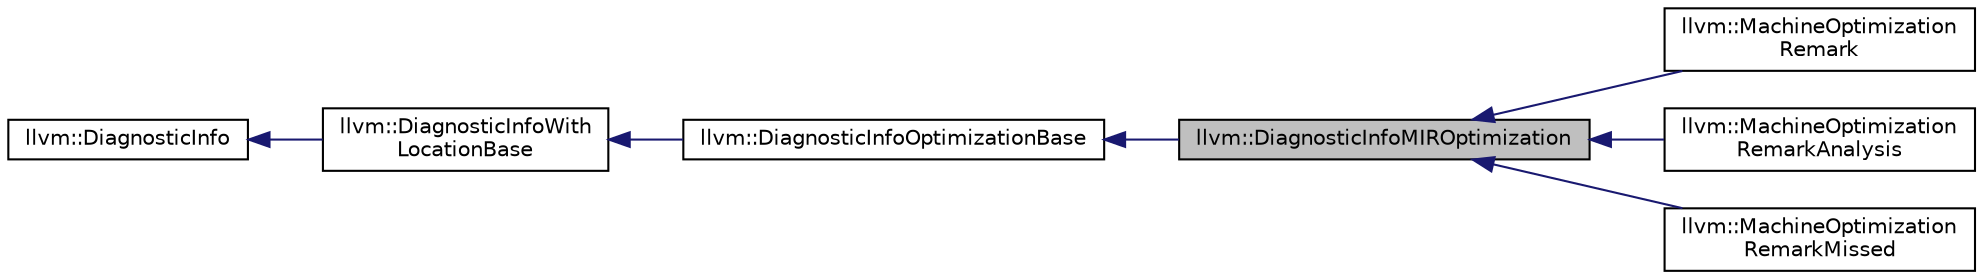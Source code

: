 digraph "llvm::DiagnosticInfoMIROptimization"
{
 // LATEX_PDF_SIZE
  bgcolor="transparent";
  edge [fontname="Helvetica",fontsize="10",labelfontname="Helvetica",labelfontsize="10"];
  node [fontname="Helvetica",fontsize="10",shape="box"];
  rankdir="LR";
  Node1 [label="llvm::DiagnosticInfoMIROptimization",height=0.2,width=0.4,color="black", fillcolor="grey75", style="filled", fontcolor="black",tooltip="Common features for diagnostics dealing with optimization remarks that are used by machine passes."];
  Node2 -> Node1 [dir="back",color="midnightblue",fontsize="10",style="solid",fontname="Helvetica"];
  Node2 [label="llvm::DiagnosticInfoOptimizationBase",height=0.2,width=0.4,color="black",URL="$classllvm_1_1DiagnosticInfoOptimizationBase.html",tooltip="Common features for diagnostics dealing with optimization remarks that are used by both IR and MIR pa..."];
  Node3 -> Node2 [dir="back",color="midnightblue",fontsize="10",style="solid",fontname="Helvetica"];
  Node3 [label="llvm::DiagnosticInfoWith\lLocationBase",height=0.2,width=0.4,color="black",URL="$classllvm_1_1DiagnosticInfoWithLocationBase.html",tooltip="Common features for diagnostics with an associated location."];
  Node4 -> Node3 [dir="back",color="midnightblue",fontsize="10",style="solid",fontname="Helvetica"];
  Node4 [label="llvm::DiagnosticInfo",height=0.2,width=0.4,color="black",URL="$classllvm_1_1DiagnosticInfo.html",tooltip="This is the base abstract class for diagnostic reporting in the backend."];
  Node1 -> Node5 [dir="back",color="midnightblue",fontsize="10",style="solid",fontname="Helvetica"];
  Node5 [label="llvm::MachineOptimization\lRemark",height=0.2,width=0.4,color="black",URL="$classllvm_1_1MachineOptimizationRemark.html",tooltip="Diagnostic information for applied optimization remarks."];
  Node1 -> Node6 [dir="back",color="midnightblue",fontsize="10",style="solid",fontname="Helvetica"];
  Node6 [label="llvm::MachineOptimization\lRemarkAnalysis",height=0.2,width=0.4,color="black",URL="$classllvm_1_1MachineOptimizationRemarkAnalysis.html",tooltip="Diagnostic information for optimization analysis remarks."];
  Node1 -> Node7 [dir="back",color="midnightblue",fontsize="10",style="solid",fontname="Helvetica"];
  Node7 [label="llvm::MachineOptimization\lRemarkMissed",height=0.2,width=0.4,color="black",URL="$classllvm_1_1MachineOptimizationRemarkMissed.html",tooltip="Diagnostic information for missed-optimization remarks."];
}
